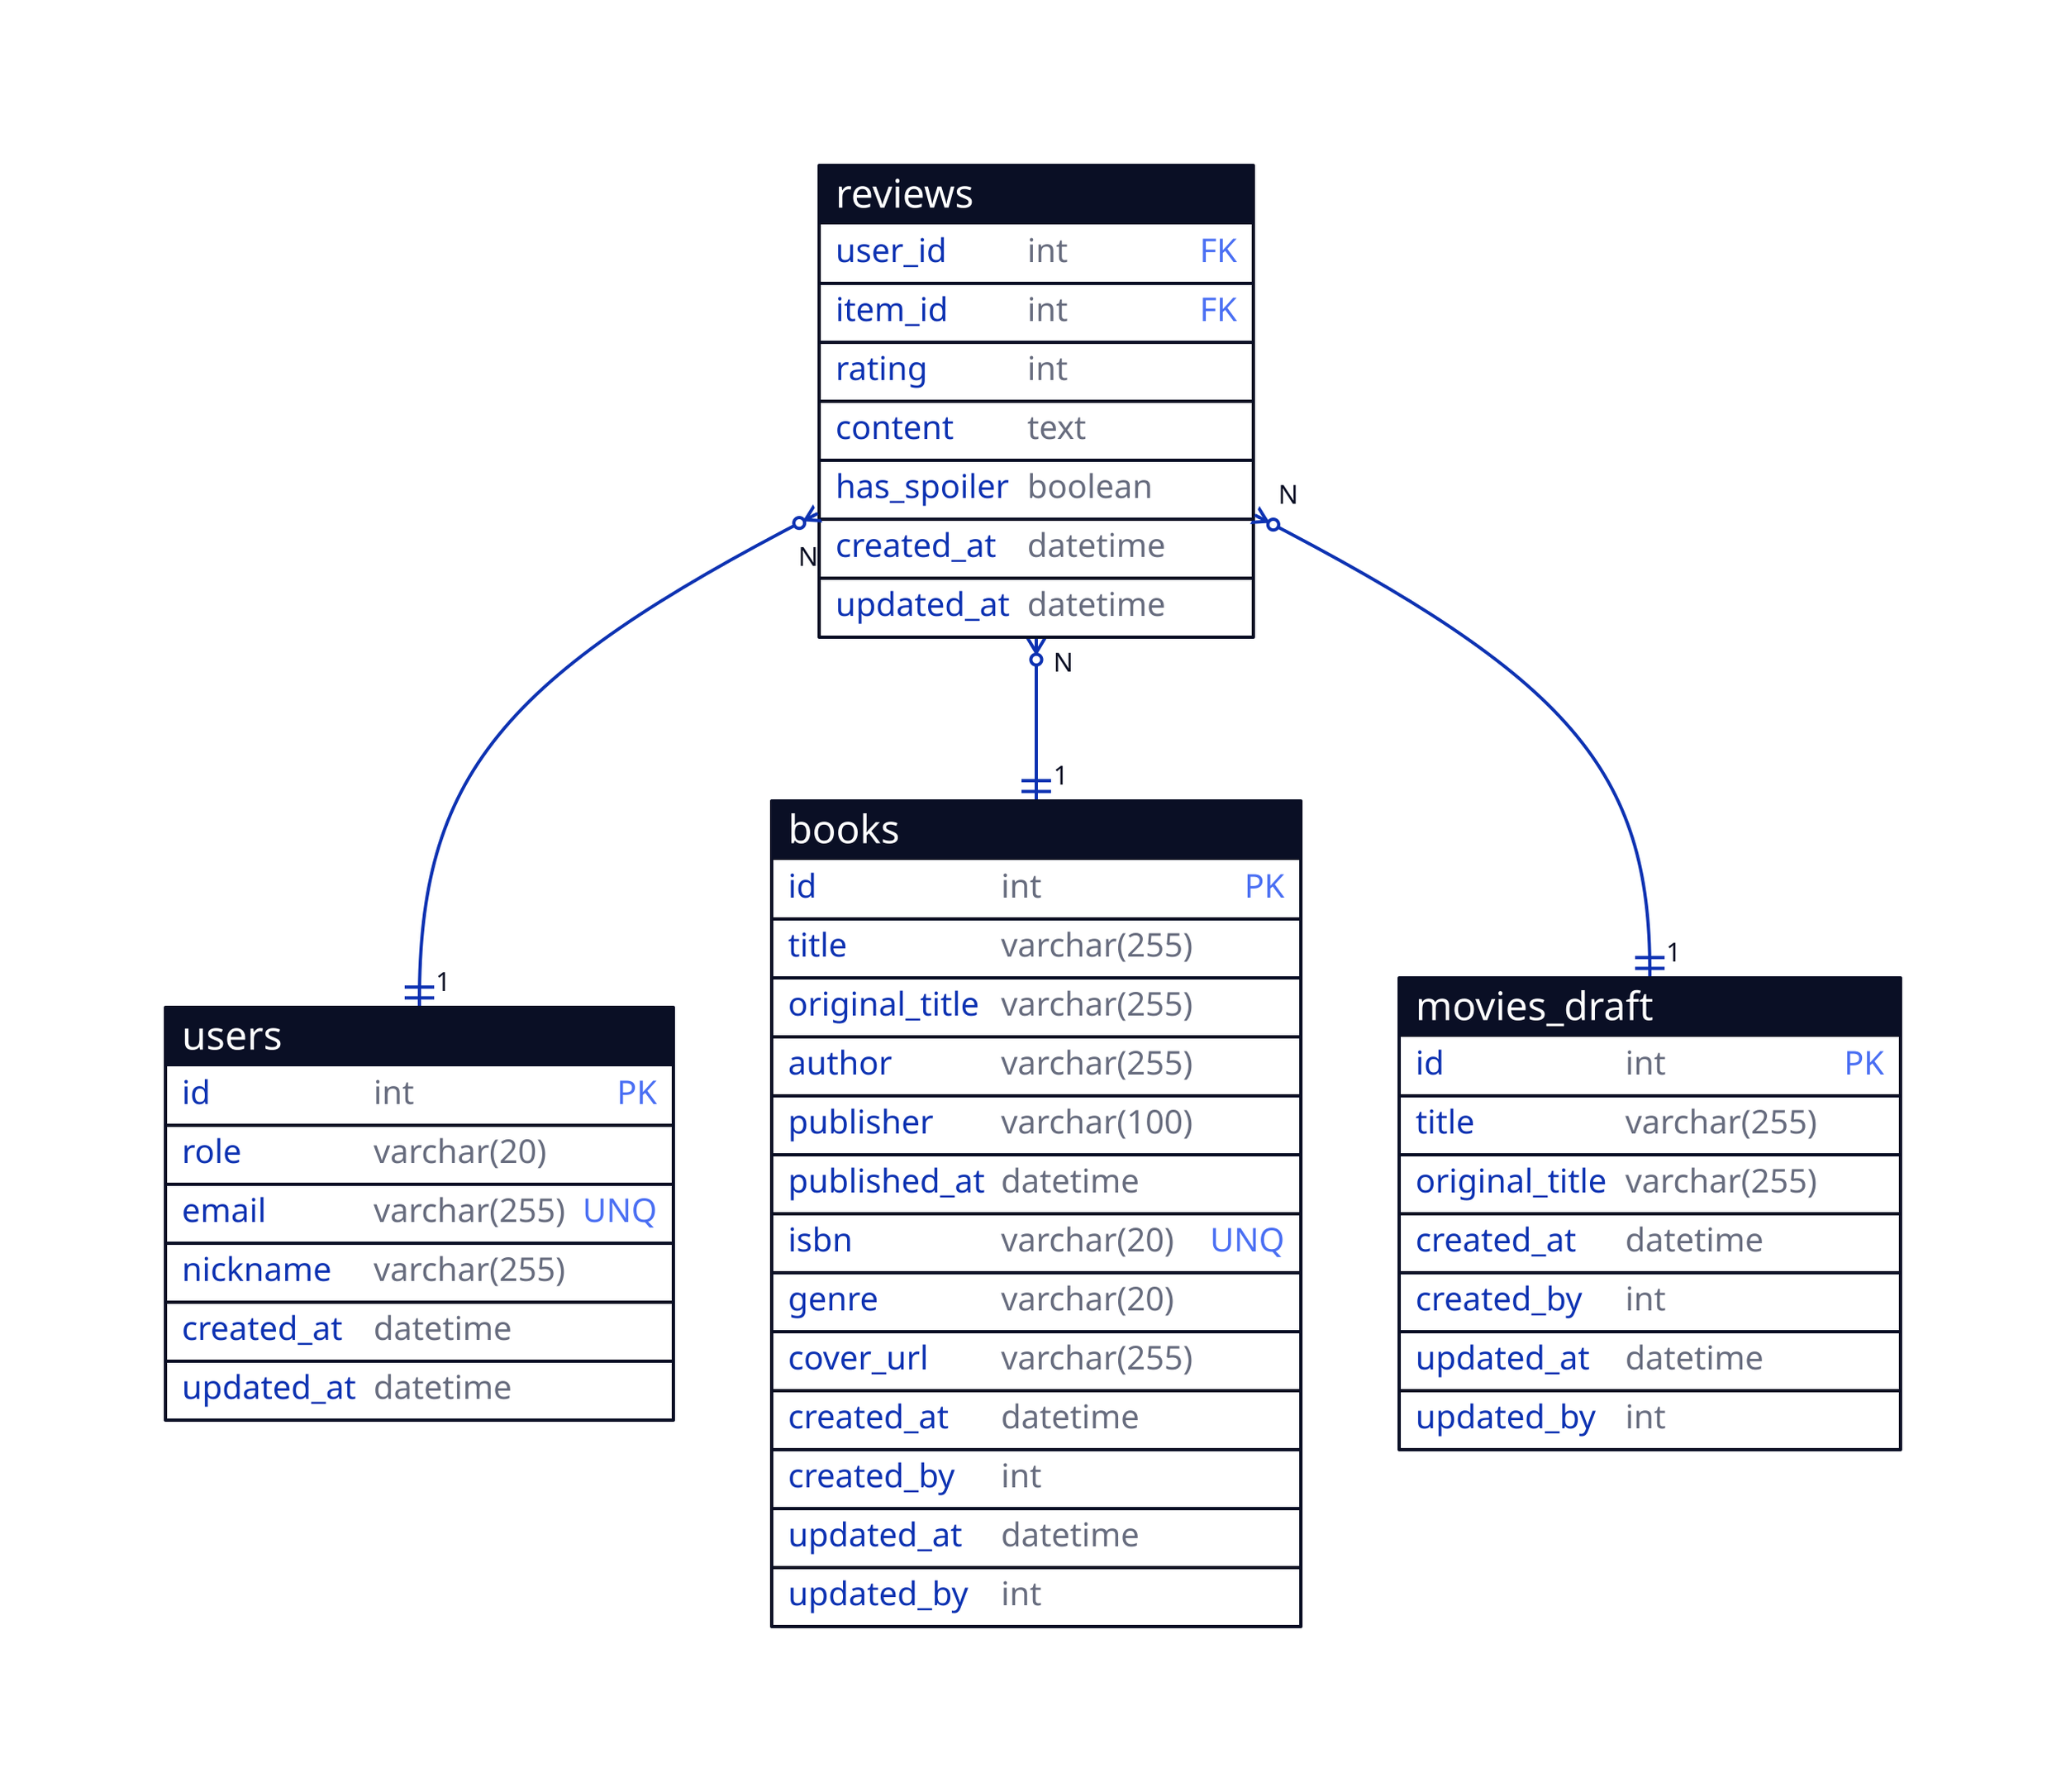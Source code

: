 users: {
  shape: sql_table

  id: int { constraint: primary_key }

  role: varchar(20)
  email: varchar(255) { constraint: unique }
  nickname: varchar(255)

  created_at: datetime
  updated_at: datetime
}

books: {
  shape: sql_table

  id: int { constraint: primary_key }

  title: varchar(255)
  original_title: varchar(255)
  author: varchar(255)
  publisher: varchar(100)
  published_at: datetime

  isbn: varchar(20) { constraint: unique }
  genre: varchar(20)
  cover_url: varchar(255)

  created_at: datetime
  created_by: int
  updated_at: datetime
  updated_by: int
}

movies_draft: {
  shape: sql_table

  id: int { constraint: primary_key }

  title: varchar(255)
  original_title: varchar(255)

  created_at: datetime
  created_by: int
  updated_at: datetime
  updated_by: int
}

reviews: {
  shape: sql_table

  user_id: int { constraint: foreign_key }
  item_id: int { constraint: foreign_key }

  rating: int
  content: text
  has_spoiler: boolean

  created_at: datetime
  updated_at: datetime
}

reviews.user_id <-> users.id {
  source-arrowhead: N {
    shape: cf-many
  }
  target-arrowhead: 1 {
    shape: cf-one-required
  }
}
reviews.item_id <-> books.id {
  source-arrowhead: N {
    shape: cf-many
  }
  target-arrowhead: 1 {
    shape: cf-one-required
  }
}
reviews.item_id <-> movies_draft.id {
  source-arrowhead: N {
    shape: cf-many
  }
  target-arrowhead: 1 {
    shape: cf-one-required
  }
}
